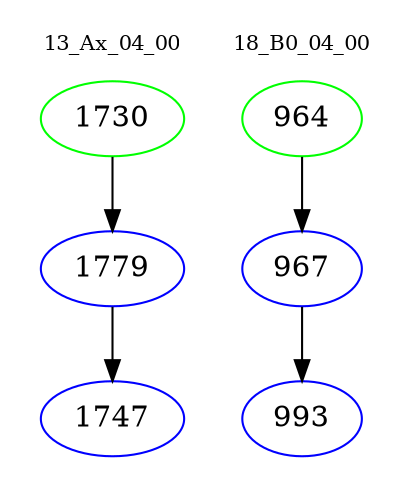 digraph{
subgraph cluster_0 {
color = white
label = "13_Ax_04_00";
fontsize=10;
T0_1730 [label="1730", color="green"]
T0_1730 -> T0_1779 [color="black"]
T0_1779 [label="1779", color="blue"]
T0_1779 -> T0_1747 [color="black"]
T0_1747 [label="1747", color="blue"]
}
subgraph cluster_1 {
color = white
label = "18_B0_04_00";
fontsize=10;
T1_964 [label="964", color="green"]
T1_964 -> T1_967 [color="black"]
T1_967 [label="967", color="blue"]
T1_967 -> T1_993 [color="black"]
T1_993 [label="993", color="blue"]
}
}
